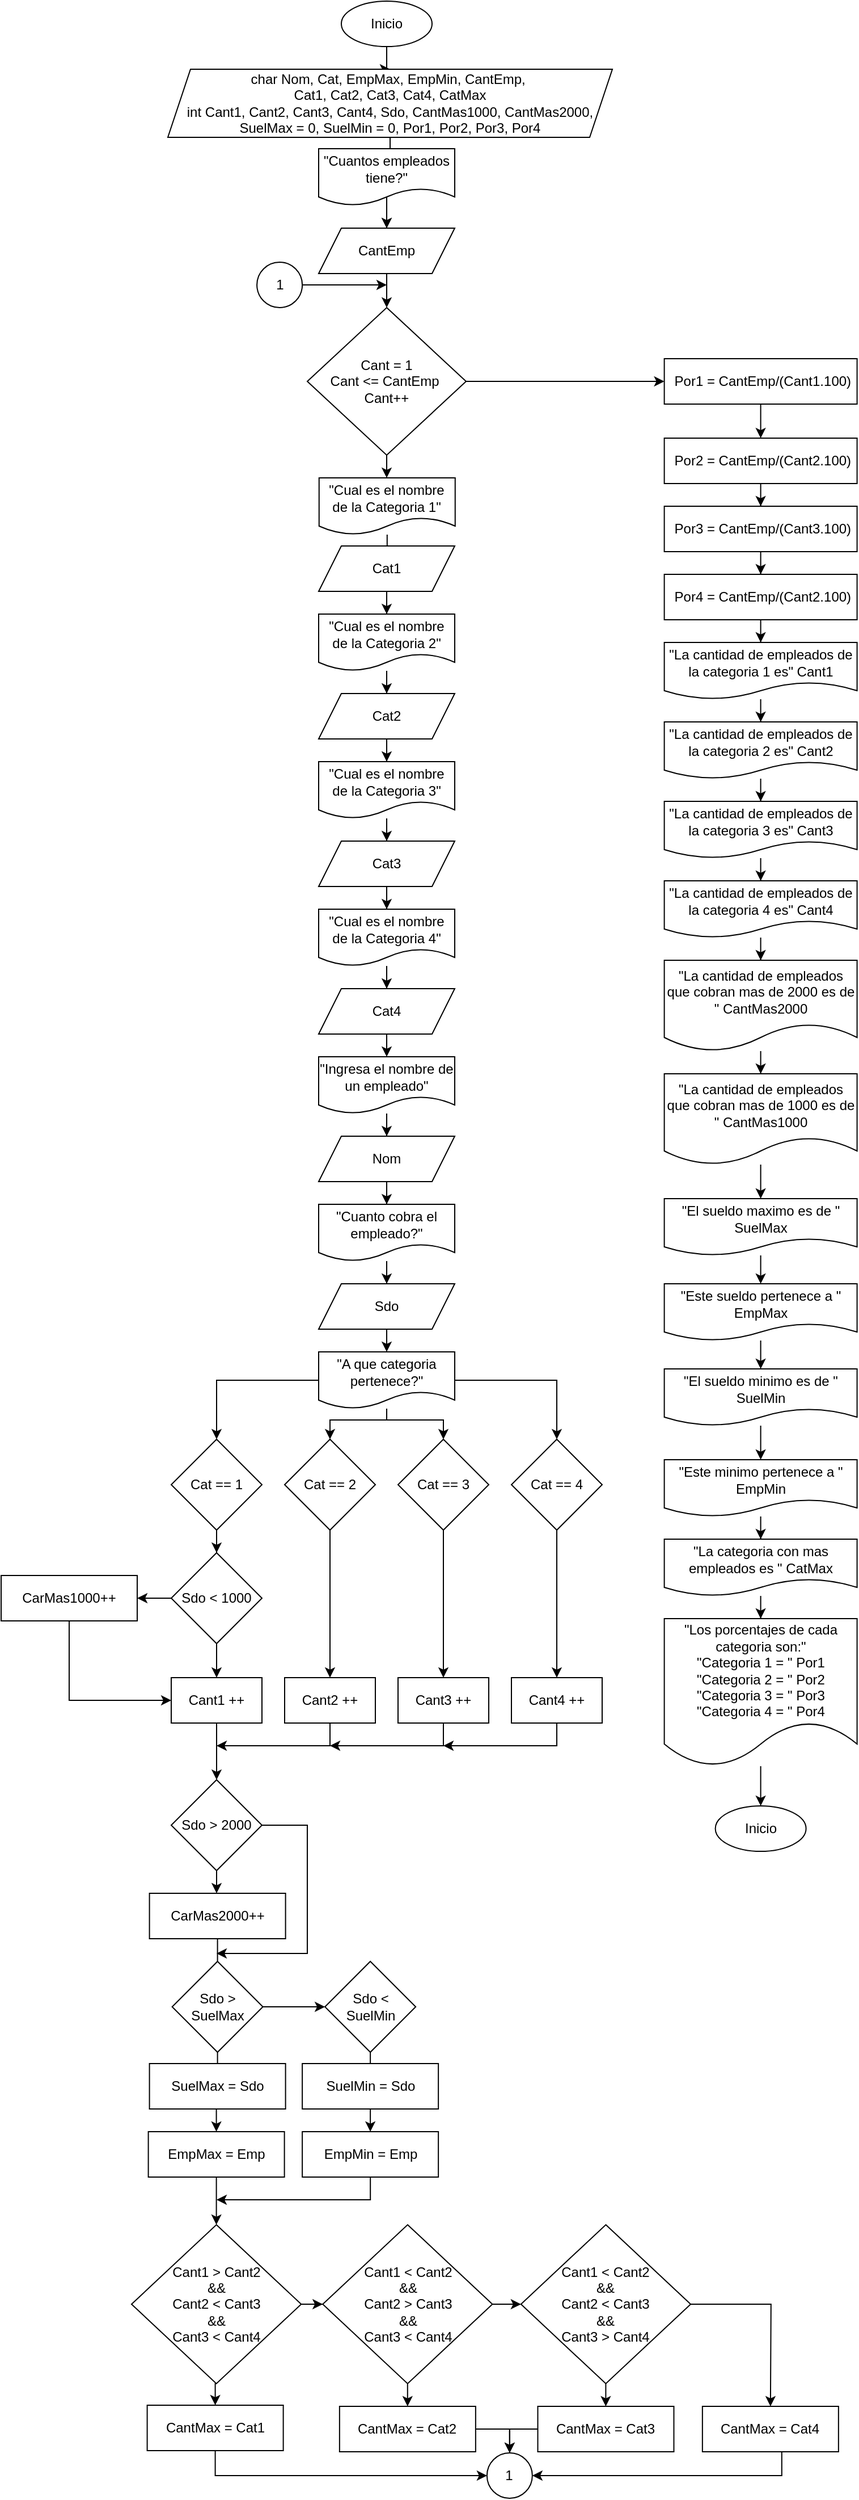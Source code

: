 <mxfile version="21.2.8" type="device">
  <diagram name="Page-1" id="aoVCBeHjAwDA9ONBkJ4o">
    <mxGraphModel dx="1555" dy="399" grid="1" gridSize="10" guides="1" tooltips="1" connect="1" arrows="1" fold="1" page="1" pageScale="1" pageWidth="850" pageHeight="1100" math="0" shadow="0">
      <root>
        <mxCell id="0" />
        <mxCell id="1" parent="0" />
        <mxCell id="MmN_OchnCAdmlSDN5dMQ-3" value="" style="edgeStyle=orthogonalEdgeStyle;rounded=0;orthogonalLoop=1;jettySize=auto;html=1;" parent="1" source="MmN_OchnCAdmlSDN5dMQ-1" target="MmN_OchnCAdmlSDN5dMQ-2" edge="1">
          <mxGeometry relative="1" as="geometry" />
        </mxCell>
        <mxCell id="MmN_OchnCAdmlSDN5dMQ-1" value="Inicio" style="ellipse;whiteSpace=wrap;html=1;" parent="1" vertex="1">
          <mxGeometry x="-540" width="80" height="40" as="geometry" />
        </mxCell>
        <mxCell id="MQs7vSqgr3YA6X8p40nq-104" value="" style="edgeStyle=orthogonalEdgeStyle;rounded=0;orthogonalLoop=1;jettySize=auto;html=1;" parent="1" source="MmN_OchnCAdmlSDN5dMQ-2" target="MQs7vSqgr3YA6X8p40nq-103" edge="1">
          <mxGeometry relative="1" as="geometry" />
        </mxCell>
        <mxCell id="MmN_OchnCAdmlSDN5dMQ-2" value="char Nom, Cat, EmpMax, EmpMin, CantEmp,&amp;nbsp;&lt;br&gt;Cat1, Cat2, Cat3, Cat4, CatMax&lt;br&gt;int Cant1, Cant2, Cant3, Cant4,&amp;nbsp;Sdo, CantMas1000, CantMas2000, &lt;br&gt;SuelMax = 0, SuelMin = 0, Por1, Por2, Por3, Por4" style="shape=parallelogram;perimeter=parallelogramPerimeter;whiteSpace=wrap;html=1;fixedSize=1;" parent="1" vertex="1">
          <mxGeometry x="-693" y="60" width="392" height="60" as="geometry" />
        </mxCell>
        <mxCell id="MQs7vSqgr3YA6X8p40nq-108" value="" style="edgeStyle=orthogonalEdgeStyle;rounded=0;orthogonalLoop=1;jettySize=auto;html=1;entryX=0.5;entryY=0;entryDx=0;entryDy=0;" parent="1" source="MmN_OchnCAdmlSDN5dMQ-5" target="MmN_OchnCAdmlSDN5dMQ-8" edge="1">
          <mxGeometry relative="1" as="geometry" />
        </mxCell>
        <mxCell id="MmN_OchnCAdmlSDN5dMQ-5" value="&quot;Cual es el nombre de la Categoria 1&quot;" style="shape=document;whiteSpace=wrap;html=1;boundedLbl=1;" parent="1" vertex="1">
          <mxGeometry x="-559.62" y="420" width="120" height="50" as="geometry" />
        </mxCell>
        <mxCell id="MQs7vSqgr3YA6X8p40nq-4" value="" style="edgeStyle=orthogonalEdgeStyle;rounded=0;orthogonalLoop=1;jettySize=auto;html=1;entryX=0.5;entryY=0;entryDx=0;entryDy=0;" parent="1" source="MmN_OchnCAdmlSDN5dMQ-8" target="MQs7vSqgr3YA6X8p40nq-2" edge="1">
          <mxGeometry relative="1" as="geometry" />
        </mxCell>
        <mxCell id="MmN_OchnCAdmlSDN5dMQ-8" value="Cat1" style="shape=parallelogram;perimeter=parallelogramPerimeter;whiteSpace=wrap;html=1;fixedSize=1;" parent="1" vertex="1">
          <mxGeometry x="-560" y="480" width="120" height="40" as="geometry" />
        </mxCell>
        <mxCell id="MQs7vSqgr3YA6X8p40nq-1" value="" style="edgeStyle=orthogonalEdgeStyle;rounded=0;orthogonalLoop=1;jettySize=auto;html=1;" parent="1" source="MQs7vSqgr3YA6X8p40nq-2" target="MQs7vSqgr3YA6X8p40nq-3" edge="1">
          <mxGeometry relative="1" as="geometry" />
        </mxCell>
        <mxCell id="MQs7vSqgr3YA6X8p40nq-2" value="&quot;Cual es el nombre de la Categoria 2&quot;" style="shape=document;whiteSpace=wrap;html=1;boundedLbl=1;" parent="1" vertex="1">
          <mxGeometry x="-560" y="540" width="120" height="50" as="geometry" />
        </mxCell>
        <mxCell id="MQs7vSqgr3YA6X8p40nq-12" value="" style="edgeStyle=orthogonalEdgeStyle;rounded=0;orthogonalLoop=1;jettySize=auto;html=1;entryX=0.5;entryY=0;entryDx=0;entryDy=0;" parent="1" source="MQs7vSqgr3YA6X8p40nq-3" target="MQs7vSqgr3YA6X8p40nq-6" edge="1">
          <mxGeometry relative="1" as="geometry" />
        </mxCell>
        <mxCell id="MQs7vSqgr3YA6X8p40nq-3" value="Cat2" style="shape=parallelogram;perimeter=parallelogramPerimeter;whiteSpace=wrap;html=1;fixedSize=1;" parent="1" vertex="1">
          <mxGeometry x="-560" y="610" width="120" height="40" as="geometry" />
        </mxCell>
        <mxCell id="MQs7vSqgr3YA6X8p40nq-5" value="" style="edgeStyle=orthogonalEdgeStyle;rounded=0;orthogonalLoop=1;jettySize=auto;html=1;" parent="1" source="MQs7vSqgr3YA6X8p40nq-6" target="MQs7vSqgr3YA6X8p40nq-8" edge="1">
          <mxGeometry relative="1" as="geometry" />
        </mxCell>
        <mxCell id="MQs7vSqgr3YA6X8p40nq-6" value="&quot;Cual es el nombre de la Categoria 3&quot;" style="shape=document;whiteSpace=wrap;html=1;boundedLbl=1;" parent="1" vertex="1">
          <mxGeometry x="-560" y="670" width="120" height="50" as="geometry" />
        </mxCell>
        <mxCell id="MQs7vSqgr3YA6X8p40nq-7" value="" style="edgeStyle=orthogonalEdgeStyle;rounded=0;orthogonalLoop=1;jettySize=auto;html=1;entryX=0.5;entryY=0;entryDx=0;entryDy=0;" parent="1" source="MQs7vSqgr3YA6X8p40nq-8" target="MQs7vSqgr3YA6X8p40nq-10" edge="1">
          <mxGeometry relative="1" as="geometry" />
        </mxCell>
        <mxCell id="MQs7vSqgr3YA6X8p40nq-8" value="Cat3" style="shape=parallelogram;perimeter=parallelogramPerimeter;whiteSpace=wrap;html=1;fixedSize=1;" parent="1" vertex="1">
          <mxGeometry x="-560" y="740" width="120" height="40" as="geometry" />
        </mxCell>
        <mxCell id="MQs7vSqgr3YA6X8p40nq-9" value="" style="edgeStyle=orthogonalEdgeStyle;rounded=0;orthogonalLoop=1;jettySize=auto;html=1;" parent="1" source="MQs7vSqgr3YA6X8p40nq-10" target="MQs7vSqgr3YA6X8p40nq-11" edge="1">
          <mxGeometry relative="1" as="geometry" />
        </mxCell>
        <mxCell id="MQs7vSqgr3YA6X8p40nq-10" value="&quot;Cual es el nombre de la Categoria 4&quot;" style="shape=document;whiteSpace=wrap;html=1;boundedLbl=1;" parent="1" vertex="1">
          <mxGeometry x="-560" y="800" width="120" height="50" as="geometry" />
        </mxCell>
        <mxCell id="MQs7vSqgr3YA6X8p40nq-16" value="" style="edgeStyle=orthogonalEdgeStyle;rounded=0;orthogonalLoop=1;jettySize=auto;html=1;" parent="1" source="MQs7vSqgr3YA6X8p40nq-11" edge="1">
          <mxGeometry relative="1" as="geometry">
            <mxPoint x="-500" y="930" as="targetPoint" />
          </mxGeometry>
        </mxCell>
        <mxCell id="MQs7vSqgr3YA6X8p40nq-11" value="Cat4" style="shape=parallelogram;perimeter=parallelogramPerimeter;whiteSpace=wrap;html=1;fixedSize=1;" parent="1" vertex="1">
          <mxGeometry x="-560" y="870" width="120" height="40" as="geometry" />
        </mxCell>
        <mxCell id="MQs7vSqgr3YA6X8p40nq-13" value="" style="edgeStyle=orthogonalEdgeStyle;rounded=0;orthogonalLoop=1;jettySize=auto;html=1;" parent="1" source="MQs7vSqgr3YA6X8p40nq-14" target="MQs7vSqgr3YA6X8p40nq-15" edge="1">
          <mxGeometry relative="1" as="geometry" />
        </mxCell>
        <mxCell id="MQs7vSqgr3YA6X8p40nq-14" value="&quot;Ingresa el nombre de un empleado&quot;" style="shape=document;whiteSpace=wrap;html=1;boundedLbl=1;" parent="1" vertex="1">
          <mxGeometry x="-560" y="930" width="120" height="50" as="geometry" />
        </mxCell>
        <mxCell id="MQs7vSqgr3YA6X8p40nq-35" value="" style="edgeStyle=orthogonalEdgeStyle;rounded=0;orthogonalLoop=1;jettySize=auto;html=1;" parent="1" source="MQs7vSqgr3YA6X8p40nq-15" target="MQs7vSqgr3YA6X8p40nq-33" edge="1">
          <mxGeometry relative="1" as="geometry" />
        </mxCell>
        <mxCell id="MQs7vSqgr3YA6X8p40nq-15" value="Nom" style="shape=parallelogram;perimeter=parallelogramPerimeter;whiteSpace=wrap;html=1;fixedSize=1;" parent="1" vertex="1">
          <mxGeometry x="-560" y="1000" width="120" height="40" as="geometry" />
        </mxCell>
        <mxCell id="MQs7vSqgr3YA6X8p40nq-26" value="" style="edgeStyle=orthogonalEdgeStyle;rounded=0;orthogonalLoop=1;jettySize=auto;html=1;entryX=0.5;entryY=0;entryDx=0;entryDy=0;" parent="1" source="MQs7vSqgr3YA6X8p40nq-18" target="MQs7vSqgr3YA6X8p40nq-23" edge="1">
          <mxGeometry relative="1" as="geometry" />
        </mxCell>
        <mxCell id="MQs7vSqgr3YA6X8p40nq-28" value="" style="edgeStyle=orthogonalEdgeStyle;rounded=0;orthogonalLoop=1;jettySize=auto;html=1;entryX=0.5;entryY=0;entryDx=0;entryDy=0;" parent="1" source="MQs7vSqgr3YA6X8p40nq-18" target="MQs7vSqgr3YA6X8p40nq-20" edge="1">
          <mxGeometry relative="1" as="geometry" />
        </mxCell>
        <mxCell id="MQs7vSqgr3YA6X8p40nq-29" value="" style="edgeStyle=orthogonalEdgeStyle;rounded=0;orthogonalLoop=1;jettySize=auto;html=1;" parent="1" source="MQs7vSqgr3YA6X8p40nq-18" target="MQs7vSqgr3YA6X8p40nq-22" edge="1">
          <mxGeometry relative="1" as="geometry">
            <Array as="points">
              <mxPoint x="-500" y="1250" />
              <mxPoint x="-450" y="1250" />
            </Array>
          </mxGeometry>
        </mxCell>
        <mxCell id="MQs7vSqgr3YA6X8p40nq-30" value="" style="edgeStyle=orthogonalEdgeStyle;rounded=0;orthogonalLoop=1;jettySize=auto;html=1;" parent="1" source="MQs7vSqgr3YA6X8p40nq-18" target="MQs7vSqgr3YA6X8p40nq-21" edge="1">
          <mxGeometry relative="1" as="geometry">
            <Array as="points">
              <mxPoint x="-500" y="1250" />
              <mxPoint x="-550" y="1250" />
            </Array>
          </mxGeometry>
        </mxCell>
        <mxCell id="MQs7vSqgr3YA6X8p40nq-18" value="&quot;A que categoria pertenece?&quot;" style="shape=document;whiteSpace=wrap;html=1;boundedLbl=1;" parent="1" vertex="1">
          <mxGeometry x="-560" y="1190" width="120" height="50" as="geometry" />
        </mxCell>
        <mxCell id="MQs7vSqgr3YA6X8p40nq-41" value="" style="edgeStyle=orthogonalEdgeStyle;rounded=0;orthogonalLoop=1;jettySize=auto;html=1;" parent="1" source="MQs7vSqgr3YA6X8p40nq-20" target="MQs7vSqgr3YA6X8p40nq-37" edge="1">
          <mxGeometry relative="1" as="geometry" />
        </mxCell>
        <mxCell id="MQs7vSqgr3YA6X8p40nq-20" value="Cat == 1" style="rhombus;whiteSpace=wrap;html=1;" parent="1" vertex="1">
          <mxGeometry x="-690" y="1267" width="80" height="80" as="geometry" />
        </mxCell>
        <mxCell id="MQs7vSqgr3YA6X8p40nq-50" value="" style="edgeStyle=orthogonalEdgeStyle;rounded=0;orthogonalLoop=1;jettySize=auto;html=1;entryX=0.5;entryY=0;entryDx=0;entryDy=0;" parent="1" source="MQs7vSqgr3YA6X8p40nq-21" target="MQs7vSqgr3YA6X8p40nq-43" edge="1">
          <mxGeometry relative="1" as="geometry">
            <mxPoint x="-550" y="1437" as="targetPoint" />
          </mxGeometry>
        </mxCell>
        <mxCell id="MQs7vSqgr3YA6X8p40nq-21" value="Cat == 2" style="rhombus;whiteSpace=wrap;html=1;" parent="1" vertex="1">
          <mxGeometry x="-590" y="1267" width="80" height="80" as="geometry" />
        </mxCell>
        <mxCell id="MQs7vSqgr3YA6X8p40nq-52" value="" style="edgeStyle=orthogonalEdgeStyle;rounded=0;orthogonalLoop=1;jettySize=auto;html=1;entryX=0.5;entryY=0;entryDx=0;entryDy=0;" parent="1" source="MQs7vSqgr3YA6X8p40nq-22" target="MQs7vSqgr3YA6X8p40nq-44" edge="1">
          <mxGeometry relative="1" as="geometry">
            <mxPoint x="-450" y="1437" as="targetPoint" />
          </mxGeometry>
        </mxCell>
        <mxCell id="MQs7vSqgr3YA6X8p40nq-22" value="Cat == 3" style="rhombus;whiteSpace=wrap;html=1;" parent="1" vertex="1">
          <mxGeometry x="-490" y="1267" width="80" height="80" as="geometry" />
        </mxCell>
        <mxCell id="MQs7vSqgr3YA6X8p40nq-54" value="" style="edgeStyle=orthogonalEdgeStyle;rounded=0;orthogonalLoop=1;jettySize=auto;html=1;entryX=0.5;entryY=0;entryDx=0;entryDy=0;" parent="1" source="MQs7vSqgr3YA6X8p40nq-23" target="MQs7vSqgr3YA6X8p40nq-45" edge="1">
          <mxGeometry relative="1" as="geometry">
            <mxPoint x="-350" y="1427" as="targetPoint" />
          </mxGeometry>
        </mxCell>
        <mxCell id="MQs7vSqgr3YA6X8p40nq-23" value="Cat == 4" style="rhombus;whiteSpace=wrap;html=1;" parent="1" vertex="1">
          <mxGeometry x="-390" y="1267" width="80" height="80" as="geometry" />
        </mxCell>
        <mxCell id="MQs7vSqgr3YA6X8p40nq-32" value="" style="edgeStyle=orthogonalEdgeStyle;rounded=0;orthogonalLoop=1;jettySize=auto;html=1;" parent="1" source="MQs7vSqgr3YA6X8p40nq-33" target="MQs7vSqgr3YA6X8p40nq-34" edge="1">
          <mxGeometry relative="1" as="geometry" />
        </mxCell>
        <mxCell id="MQs7vSqgr3YA6X8p40nq-33" value="&quot;Cuanto cobra el empleado?&quot;" style="shape=document;whiteSpace=wrap;html=1;boundedLbl=1;" parent="1" vertex="1">
          <mxGeometry x="-560" y="1060" width="120" height="50" as="geometry" />
        </mxCell>
        <mxCell id="MQs7vSqgr3YA6X8p40nq-36" value="" style="edgeStyle=orthogonalEdgeStyle;rounded=0;orthogonalLoop=1;jettySize=auto;html=1;" parent="1" source="MQs7vSqgr3YA6X8p40nq-34" edge="1">
          <mxGeometry relative="1" as="geometry">
            <mxPoint x="-500" y="1190" as="targetPoint" />
          </mxGeometry>
        </mxCell>
        <mxCell id="MQs7vSqgr3YA6X8p40nq-34" value="Sdo" style="shape=parallelogram;perimeter=parallelogramPerimeter;whiteSpace=wrap;html=1;fixedSize=1;" parent="1" vertex="1">
          <mxGeometry x="-560" y="1130" width="120" height="40" as="geometry" />
        </mxCell>
        <mxCell id="MQs7vSqgr3YA6X8p40nq-40" value="" style="edgeStyle=orthogonalEdgeStyle;rounded=0;orthogonalLoop=1;jettySize=auto;html=1;" parent="1" source="MQs7vSqgr3YA6X8p40nq-37" target="MQs7vSqgr3YA6X8p40nq-39" edge="1">
          <mxGeometry relative="1" as="geometry" />
        </mxCell>
        <mxCell id="MQs7vSqgr3YA6X8p40nq-48" value="" style="edgeStyle=orthogonalEdgeStyle;rounded=0;orthogonalLoop=1;jettySize=auto;html=1;" parent="1" source="MQs7vSqgr3YA6X8p40nq-37" target="MQs7vSqgr3YA6X8p40nq-42" edge="1">
          <mxGeometry relative="1" as="geometry" />
        </mxCell>
        <mxCell id="MQs7vSqgr3YA6X8p40nq-37" value="Sdo &amp;lt; 1000" style="rhombus;whiteSpace=wrap;html=1;" parent="1" vertex="1">
          <mxGeometry x="-690" y="1367" width="80" height="80" as="geometry" />
        </mxCell>
        <mxCell id="MQs7vSqgr3YA6X8p40nq-47" value="" style="edgeStyle=orthogonalEdgeStyle;rounded=0;orthogonalLoop=1;jettySize=auto;html=1;entryX=0;entryY=0.5;entryDx=0;entryDy=0;" parent="1" source="MQs7vSqgr3YA6X8p40nq-39" target="MQs7vSqgr3YA6X8p40nq-42" edge="1">
          <mxGeometry relative="1" as="geometry">
            <mxPoint x="-780" y="1507" as="targetPoint" />
            <Array as="points">
              <mxPoint x="-780" y="1497" />
            </Array>
          </mxGeometry>
        </mxCell>
        <mxCell id="MQs7vSqgr3YA6X8p40nq-39" value="CarMas1000++" style="rounded=0;whiteSpace=wrap;html=1;" parent="1" vertex="1">
          <mxGeometry x="-840" y="1387" width="120" height="40" as="geometry" />
        </mxCell>
        <mxCell id="OpPr-0mGblYPBCnxGGpf-1" value="" style="edgeStyle=orthogonalEdgeStyle;rounded=0;orthogonalLoop=1;jettySize=auto;html=1;" edge="1" parent="1" source="MQs7vSqgr3YA6X8p40nq-42" target="MQs7vSqgr3YA6X8p40nq-55">
          <mxGeometry relative="1" as="geometry" />
        </mxCell>
        <mxCell id="MQs7vSqgr3YA6X8p40nq-42" value="Cant1 ++" style="rounded=0;whiteSpace=wrap;html=1;" parent="1" vertex="1">
          <mxGeometry x="-690" y="1477" width="80" height="40" as="geometry" />
        </mxCell>
        <mxCell id="OpPr-0mGblYPBCnxGGpf-5" value="" style="edgeStyle=orthogonalEdgeStyle;rounded=0;orthogonalLoop=1;jettySize=auto;html=1;" edge="1" parent="1" source="MQs7vSqgr3YA6X8p40nq-43">
          <mxGeometry relative="1" as="geometry">
            <mxPoint x="-650" y="1537" as="targetPoint" />
            <Array as="points">
              <mxPoint x="-550" y="1537" />
            </Array>
          </mxGeometry>
        </mxCell>
        <mxCell id="MQs7vSqgr3YA6X8p40nq-43" value="Cant2 ++" style="rounded=0;whiteSpace=wrap;html=1;" parent="1" vertex="1">
          <mxGeometry x="-590" y="1477" width="80" height="40" as="geometry" />
        </mxCell>
        <mxCell id="OpPr-0mGblYPBCnxGGpf-6" style="edgeStyle=orthogonalEdgeStyle;rounded=0;orthogonalLoop=1;jettySize=auto;html=1;" edge="1" parent="1" source="MQs7vSqgr3YA6X8p40nq-44">
          <mxGeometry relative="1" as="geometry">
            <mxPoint x="-550" y="1537" as="targetPoint" />
            <Array as="points">
              <mxPoint x="-450" y="1537" />
            </Array>
          </mxGeometry>
        </mxCell>
        <mxCell id="MQs7vSqgr3YA6X8p40nq-44" value="Cant3 ++" style="rounded=0;whiteSpace=wrap;html=1;" parent="1" vertex="1">
          <mxGeometry x="-490" y="1477" width="80" height="40" as="geometry" />
        </mxCell>
        <mxCell id="OpPr-0mGblYPBCnxGGpf-7" style="edgeStyle=orthogonalEdgeStyle;rounded=0;orthogonalLoop=1;jettySize=auto;html=1;" edge="1" parent="1" source="MQs7vSqgr3YA6X8p40nq-45">
          <mxGeometry relative="1" as="geometry">
            <mxPoint x="-450" y="1537" as="targetPoint" />
            <Array as="points">
              <mxPoint x="-350" y="1537" />
            </Array>
          </mxGeometry>
        </mxCell>
        <mxCell id="MQs7vSqgr3YA6X8p40nq-45" value="Cant4 ++" style="rounded=0;whiteSpace=wrap;html=1;" parent="1" vertex="1">
          <mxGeometry x="-390" y="1477" width="80" height="40" as="geometry" />
        </mxCell>
        <mxCell id="MQs7vSqgr3YA6X8p40nq-63" value="" style="edgeStyle=orthogonalEdgeStyle;rounded=0;orthogonalLoop=1;jettySize=auto;html=1;" parent="1" source="MQs7vSqgr3YA6X8p40nq-55" target="MQs7vSqgr3YA6X8p40nq-62" edge="1">
          <mxGeometry relative="1" as="geometry" />
        </mxCell>
        <mxCell id="OpPr-0mGblYPBCnxGGpf-20" value="" style="edgeStyle=orthogonalEdgeStyle;rounded=0;orthogonalLoop=1;jettySize=auto;html=1;" edge="1" parent="1" source="MQs7vSqgr3YA6X8p40nq-55">
          <mxGeometry relative="1" as="geometry">
            <mxPoint x="-650" y="1720" as="targetPoint" />
            <Array as="points">
              <mxPoint x="-570" y="1607" />
              <mxPoint x="-570" y="1720" />
            </Array>
          </mxGeometry>
        </mxCell>
        <mxCell id="MQs7vSqgr3YA6X8p40nq-55" value="Sdo &amp;gt; 2000" style="rhombus;whiteSpace=wrap;html=1;" parent="1" vertex="1">
          <mxGeometry x="-690.0" y="1567" width="80" height="80" as="geometry" />
        </mxCell>
        <mxCell id="MQs7vSqgr3YA6X8p40nq-73" value="" style="edgeStyle=orthogonalEdgeStyle;rounded=0;orthogonalLoop=1;jettySize=auto;html=1;entryX=0.5;entryY=0.002;entryDx=0;entryDy=0;entryPerimeter=0;" parent="1" source="MQs7vSqgr3YA6X8p40nq-62" target="MQs7vSqgr3YA6X8p40nq-64" edge="1">
          <mxGeometry relative="1" as="geometry">
            <Array as="points">
              <mxPoint x="-649" y="1730" />
              <mxPoint x="-650" y="1730" />
            </Array>
          </mxGeometry>
        </mxCell>
        <mxCell id="MQs7vSqgr3YA6X8p40nq-62" value="CarMas2000++" style="rounded=0;whiteSpace=wrap;html=1;" parent="1" vertex="1">
          <mxGeometry x="-709.2" y="1667" width="120" height="40" as="geometry" />
        </mxCell>
        <mxCell id="OpPr-0mGblYPBCnxGGpf-9" value="" style="edgeStyle=orthogonalEdgeStyle;rounded=0;orthogonalLoop=1;jettySize=auto;html=1;" edge="1" parent="1" source="MQs7vSqgr3YA6X8p40nq-64" target="MQs7vSqgr3YA6X8p40nq-75">
          <mxGeometry relative="1" as="geometry" />
        </mxCell>
        <mxCell id="OpPr-0mGblYPBCnxGGpf-10" value="" style="edgeStyle=orthogonalEdgeStyle;rounded=0;orthogonalLoop=1;jettySize=auto;html=1;" edge="1" parent="1" source="MQs7vSqgr3YA6X8p40nq-64" target="MQs7vSqgr3YA6X8p40nq-69">
          <mxGeometry relative="1" as="geometry" />
        </mxCell>
        <mxCell id="MQs7vSqgr3YA6X8p40nq-64" value="Sdo &amp;gt; SuelMax" style="rhombus;whiteSpace=wrap;html=1;" parent="1" vertex="1">
          <mxGeometry x="-689.19" y="1727" width="80" height="80" as="geometry" />
        </mxCell>
        <mxCell id="MQs7vSqgr3YA6X8p40nq-68" value="SuelMax = Sdo" style="rounded=0;whiteSpace=wrap;html=1;" parent="1" vertex="1">
          <mxGeometry x="-709.2" y="1817" width="120" height="40" as="geometry" />
        </mxCell>
        <mxCell id="OpPr-0mGblYPBCnxGGpf-11" value="" style="edgeStyle=orthogonalEdgeStyle;rounded=0;orthogonalLoop=1;jettySize=auto;html=1;" edge="1" parent="1" source="MQs7vSqgr3YA6X8p40nq-69" target="MQs7vSqgr3YA6X8p40nq-77">
          <mxGeometry relative="1" as="geometry" />
        </mxCell>
        <mxCell id="MQs7vSqgr3YA6X8p40nq-69" value="Sdo &amp;lt; SuelMin" style="rhombus;whiteSpace=wrap;html=1;" parent="1" vertex="1">
          <mxGeometry x="-554.43" y="1727" width="80" height="80" as="geometry" />
        </mxCell>
        <mxCell id="MQs7vSqgr3YA6X8p40nq-71" value="SuelMin = Sdo" style="rounded=0;whiteSpace=wrap;html=1;" parent="1" vertex="1">
          <mxGeometry x="-574.43" y="1817" width="120" height="40" as="geometry" />
        </mxCell>
        <mxCell id="OpPr-0mGblYPBCnxGGpf-13" style="edgeStyle=orthogonalEdgeStyle;rounded=0;orthogonalLoop=1;jettySize=auto;html=1;entryX=0.5;entryY=0;entryDx=0;entryDy=0;" edge="1" parent="1" source="MQs7vSqgr3YA6X8p40nq-75" target="MQs7vSqgr3YA6X8p40nq-79">
          <mxGeometry relative="1" as="geometry" />
        </mxCell>
        <mxCell id="MQs7vSqgr3YA6X8p40nq-75" value="EmpMax = Emp" style="rounded=0;whiteSpace=wrap;html=1;" parent="1" vertex="1">
          <mxGeometry x="-710.19" y="1877" width="120" height="40" as="geometry" />
        </mxCell>
        <mxCell id="OpPr-0mGblYPBCnxGGpf-14" style="edgeStyle=orthogonalEdgeStyle;rounded=0;orthogonalLoop=1;jettySize=auto;html=1;" edge="1" parent="1" source="MQs7vSqgr3YA6X8p40nq-77">
          <mxGeometry relative="1" as="geometry">
            <mxPoint x="-650" y="1937" as="targetPoint" />
            <Array as="points">
              <mxPoint x="-514" y="1937" />
              <mxPoint x="-650" y="1937" />
            </Array>
          </mxGeometry>
        </mxCell>
        <mxCell id="MQs7vSqgr3YA6X8p40nq-77" value="EmpMin = Emp" style="rounded=0;whiteSpace=wrap;html=1;" parent="1" vertex="1">
          <mxGeometry x="-574.43" y="1877" width="120" height="40" as="geometry" />
        </mxCell>
        <mxCell id="MQs7vSqgr3YA6X8p40nq-82" value="" style="edgeStyle=orthogonalEdgeStyle;rounded=0;orthogonalLoop=1;jettySize=auto;html=1;" parent="1" source="MQs7vSqgr3YA6X8p40nq-79" target="MQs7vSqgr3YA6X8p40nq-80" edge="1">
          <mxGeometry relative="1" as="geometry" />
        </mxCell>
        <mxCell id="MQs7vSqgr3YA6X8p40nq-99" style="edgeStyle=orthogonalEdgeStyle;rounded=0;orthogonalLoop=1;jettySize=auto;html=1;exitX=0.5;exitY=1;exitDx=0;exitDy=0;entryX=0.5;entryY=0;entryDx=0;entryDy=0;" parent="1" source="MQs7vSqgr3YA6X8p40nq-79" target="MQs7vSqgr3YA6X8p40nq-89" edge="1">
          <mxGeometry relative="1" as="geometry" />
        </mxCell>
        <mxCell id="MQs7vSqgr3YA6X8p40nq-79" value="Cant1 &amp;gt; Cant2&lt;br&gt;&amp;amp;&amp;amp;&lt;br&gt;Cant2 &amp;lt; Cant3&lt;br&gt;&amp;amp;&amp;amp;&lt;br&gt;Cant3 &amp;lt; Cant4" style="rhombus;whiteSpace=wrap;html=1;" parent="1" vertex="1">
          <mxGeometry x="-725" y="1959" width="149.62" height="140" as="geometry" />
        </mxCell>
        <mxCell id="MQs7vSqgr3YA6X8p40nq-84" value="" style="edgeStyle=orthogonalEdgeStyle;rounded=0;orthogonalLoop=1;jettySize=auto;html=1;" parent="1" source="MQs7vSqgr3YA6X8p40nq-80" target="MQs7vSqgr3YA6X8p40nq-81" edge="1">
          <mxGeometry relative="1" as="geometry" />
        </mxCell>
        <mxCell id="MQs7vSqgr3YA6X8p40nq-97" value="" style="edgeStyle=orthogonalEdgeStyle;rounded=0;orthogonalLoop=1;jettySize=auto;html=1;" parent="1" source="MQs7vSqgr3YA6X8p40nq-80" target="MQs7vSqgr3YA6X8p40nq-91" edge="1">
          <mxGeometry relative="1" as="geometry" />
        </mxCell>
        <mxCell id="MQs7vSqgr3YA6X8p40nq-80" value="Cant1 &amp;lt; Cant2&lt;br&gt;&amp;amp;&amp;amp;&lt;br&gt;Cant2 &amp;gt; Cant3&lt;br&gt;&amp;amp;&amp;amp;&lt;br&gt;Cant3 &amp;lt; Cant4" style="rhombus;whiteSpace=wrap;html=1;" parent="1" vertex="1">
          <mxGeometry x="-556.38" y="1959" width="149.62" height="140" as="geometry" />
        </mxCell>
        <mxCell id="MQs7vSqgr3YA6X8p40nq-95" value="" style="edgeStyle=orthogonalEdgeStyle;rounded=0;orthogonalLoop=1;jettySize=auto;html=1;entryX=0.5;entryY=0;entryDx=0;entryDy=0;" parent="1" source="MQs7vSqgr3YA6X8p40nq-81" edge="1">
          <mxGeometry relative="1" as="geometry">
            <mxPoint x="-161.57" y="2119" as="targetPoint" />
          </mxGeometry>
        </mxCell>
        <mxCell id="MQs7vSqgr3YA6X8p40nq-96" value="" style="edgeStyle=orthogonalEdgeStyle;rounded=0;orthogonalLoop=1;jettySize=auto;html=1;" parent="1" source="MQs7vSqgr3YA6X8p40nq-81" edge="1">
          <mxGeometry relative="1" as="geometry">
            <mxPoint x="-306.8" y="2119" as="targetPoint" />
          </mxGeometry>
        </mxCell>
        <mxCell id="MQs7vSqgr3YA6X8p40nq-81" value="Cant1 &amp;lt; Cant2&lt;br&gt;&amp;amp;&amp;amp;&lt;br&gt;Cant2 &amp;lt; Cant3&lt;br&gt;&amp;amp;&amp;amp;&lt;br&gt;Cant3 &amp;gt; Cant4" style="rhombus;whiteSpace=wrap;html=1;" parent="1" vertex="1">
          <mxGeometry x="-381.57" y="1959" width="149.62" height="140" as="geometry" />
        </mxCell>
        <mxCell id="MQs7vSqgr3YA6X8p40nq-126" value="" style="edgeStyle=orthogonalEdgeStyle;rounded=0;orthogonalLoop=1;jettySize=auto;html=1;entryX=0;entryY=0.5;entryDx=0;entryDy=0;" parent="1" source="MQs7vSqgr3YA6X8p40nq-89" target="MQs7vSqgr3YA6X8p40nq-118" edge="1">
          <mxGeometry relative="1" as="geometry">
            <mxPoint x="-651.19" y="2229" as="targetPoint" />
            <Array as="points">
              <mxPoint x="-651" y="2180" />
            </Array>
          </mxGeometry>
        </mxCell>
        <mxCell id="MQs7vSqgr3YA6X8p40nq-89" value="CantMax = Cat1" style="rounded=0;whiteSpace=wrap;html=1;" parent="1" vertex="1">
          <mxGeometry x="-711.19" y="2118" width="120" height="40" as="geometry" />
        </mxCell>
        <mxCell id="MQs7vSqgr3YA6X8p40nq-124" value="" style="edgeStyle=orthogonalEdgeStyle;rounded=0;orthogonalLoop=1;jettySize=auto;html=1;" parent="1" source="MQs7vSqgr3YA6X8p40nq-91" target="MQs7vSqgr3YA6X8p40nq-118" edge="1">
          <mxGeometry relative="1" as="geometry">
            <mxPoint x="-481.57" y="2239" as="targetPoint" />
          </mxGeometry>
        </mxCell>
        <mxCell id="MQs7vSqgr3YA6X8p40nq-91" value="CantMax = Cat2" style="rounded=0;whiteSpace=wrap;html=1;" parent="1" vertex="1">
          <mxGeometry x="-541.57" y="2119" width="120" height="40" as="geometry" />
        </mxCell>
        <mxCell id="MQs7vSqgr3YA6X8p40nq-122" value="" style="edgeStyle=orthogonalEdgeStyle;rounded=0;orthogonalLoop=1;jettySize=auto;html=1;entryX=0.5;entryY=0;entryDx=0;entryDy=0;" parent="1" target="MQs7vSqgr3YA6X8p40nq-118" edge="1">
          <mxGeometry relative="1" as="geometry">
            <mxPoint x="-306.76" y="2239" as="targetPoint" />
            <mxPoint x="-366.76" y="2139" as="sourcePoint" />
            <Array as="points">
              <mxPoint x="-392" y="2139" />
            </Array>
          </mxGeometry>
        </mxCell>
        <mxCell id="MQs7vSqgr3YA6X8p40nq-92" value="CantMax = Cat3" style="rounded=0;whiteSpace=wrap;html=1;" parent="1" vertex="1">
          <mxGeometry x="-366.76" y="2119" width="120" height="40" as="geometry" />
        </mxCell>
        <mxCell id="MQs7vSqgr3YA6X8p40nq-120" value="" style="edgeStyle=orthogonalEdgeStyle;rounded=0;orthogonalLoop=1;jettySize=auto;html=1;entryX=1;entryY=0.5;entryDx=0;entryDy=0;" parent="1" target="MQs7vSqgr3YA6X8p40nq-118" edge="1">
          <mxGeometry relative="1" as="geometry">
            <mxPoint x="-151.57" y="2239" as="targetPoint" />
            <Array as="points">
              <mxPoint x="-152" y="2180" />
            </Array>
            <mxPoint x="-151.6" y="2159" as="sourcePoint" />
          </mxGeometry>
        </mxCell>
        <mxCell id="MQs7vSqgr3YA6X8p40nq-93" value="CantMax = Cat4" style="rounded=0;whiteSpace=wrap;html=1;" parent="1" vertex="1">
          <mxGeometry x="-221.57" y="2119" width="120" height="40" as="geometry" />
        </mxCell>
        <mxCell id="MQs7vSqgr3YA6X8p40nq-107" value="" style="edgeStyle=orthogonalEdgeStyle;rounded=0;orthogonalLoop=1;jettySize=auto;html=1;entryX=0.5;entryY=0;entryDx=0;entryDy=0;" parent="1" source="MQs7vSqgr3YA6X8p40nq-100" target="MmN_OchnCAdmlSDN5dMQ-5" edge="1">
          <mxGeometry relative="1" as="geometry" />
        </mxCell>
        <mxCell id="MQs7vSqgr3YA6X8p40nq-129" value="" style="edgeStyle=orthogonalEdgeStyle;rounded=0;orthogonalLoop=1;jettySize=auto;html=1;entryX=0;entryY=0.5;entryDx=0;entryDy=0;" parent="1" source="MQs7vSqgr3YA6X8p40nq-100" target="MQs7vSqgr3YA6X8p40nq-130" edge="1">
          <mxGeometry relative="1" as="geometry">
            <mxPoint x="-350" y="335.0" as="targetPoint" />
          </mxGeometry>
        </mxCell>
        <mxCell id="MQs7vSqgr3YA6X8p40nq-100" value="Cant = 1&lt;br&gt;Cant &amp;lt;= CantEmp&amp;nbsp;&lt;br&gt;Cant++" style="rhombus;whiteSpace=wrap;html=1;" parent="1" vertex="1">
          <mxGeometry x="-570" y="270" width="140" height="130" as="geometry" />
        </mxCell>
        <mxCell id="MQs7vSqgr3YA6X8p40nq-101" value="" style="edgeStyle=orthogonalEdgeStyle;rounded=0;orthogonalLoop=1;jettySize=auto;html=1;" parent="1" source="MQs7vSqgr3YA6X8p40nq-102" target="MQs7vSqgr3YA6X8p40nq-103" edge="1">
          <mxGeometry relative="1" as="geometry" />
        </mxCell>
        <mxCell id="MQs7vSqgr3YA6X8p40nq-102" value="&quot;Cuantos empleados tiene?&quot;" style="shape=document;whiteSpace=wrap;html=1;boundedLbl=1;" parent="1" vertex="1">
          <mxGeometry x="-560" y="130" width="120" height="50" as="geometry" />
        </mxCell>
        <mxCell id="MQs7vSqgr3YA6X8p40nq-105" value="" style="edgeStyle=orthogonalEdgeStyle;rounded=0;orthogonalLoop=1;jettySize=auto;html=1;" parent="1" source="MQs7vSqgr3YA6X8p40nq-103" target="MQs7vSqgr3YA6X8p40nq-100" edge="1">
          <mxGeometry relative="1" as="geometry" />
        </mxCell>
        <mxCell id="MQs7vSqgr3YA6X8p40nq-103" value="CantEmp" style="shape=parallelogram;perimeter=parallelogramPerimeter;whiteSpace=wrap;html=1;fixedSize=1;" parent="1" vertex="1">
          <mxGeometry x="-560" y="200" width="120" height="40" as="geometry" />
        </mxCell>
        <mxCell id="MQs7vSqgr3YA6X8p40nq-117" value="" style="edgeStyle=orthogonalEdgeStyle;rounded=0;orthogonalLoop=1;jettySize=auto;html=1;" parent="1" source="MQs7vSqgr3YA6X8p40nq-113" edge="1">
          <mxGeometry relative="1" as="geometry">
            <mxPoint x="-500" y="250" as="targetPoint" />
          </mxGeometry>
        </mxCell>
        <mxCell id="MQs7vSqgr3YA6X8p40nq-113" value="1" style="ellipse;whiteSpace=wrap;html=1;aspect=fixed;" parent="1" vertex="1">
          <mxGeometry x="-614.43" y="230" width="40" height="40" as="geometry" />
        </mxCell>
        <mxCell id="MQs7vSqgr3YA6X8p40nq-118" value="1" style="ellipse;whiteSpace=wrap;html=1;aspect=fixed;" parent="1" vertex="1">
          <mxGeometry x="-411.57" y="2160" width="40" height="40" as="geometry" />
        </mxCell>
        <mxCell id="MQs7vSqgr3YA6X8p40nq-144" value="" style="edgeStyle=orthogonalEdgeStyle;rounded=0;orthogonalLoop=1;jettySize=auto;html=1;" parent="1" source="MQs7vSqgr3YA6X8p40nq-130" target="MQs7vSqgr3YA6X8p40nq-143" edge="1">
          <mxGeometry relative="1" as="geometry" />
        </mxCell>
        <mxCell id="MQs7vSqgr3YA6X8p40nq-130" value="&amp;nbsp;Por1 = CantEmp/(Cant1.100)" style="rounded=0;whiteSpace=wrap;html=1;" parent="1" vertex="1">
          <mxGeometry x="-255.19" y="315" width="170" height="40" as="geometry" />
        </mxCell>
        <mxCell id="MQs7vSqgr3YA6X8p40nq-146" value="" style="edgeStyle=orthogonalEdgeStyle;rounded=0;orthogonalLoop=1;jettySize=auto;html=1;" parent="1" source="MQs7vSqgr3YA6X8p40nq-143" target="MQs7vSqgr3YA6X8p40nq-145" edge="1">
          <mxGeometry relative="1" as="geometry" />
        </mxCell>
        <mxCell id="MQs7vSqgr3YA6X8p40nq-143" value="&amp;nbsp;Por2 = CantEmp/(Cant2.100)" style="rounded=0;whiteSpace=wrap;html=1;" parent="1" vertex="1">
          <mxGeometry x="-255.19" y="385" width="170" height="40" as="geometry" />
        </mxCell>
        <mxCell id="MQs7vSqgr3YA6X8p40nq-148" value="" style="edgeStyle=orthogonalEdgeStyle;rounded=0;orthogonalLoop=1;jettySize=auto;html=1;" parent="1" source="MQs7vSqgr3YA6X8p40nq-145" target="MQs7vSqgr3YA6X8p40nq-147" edge="1">
          <mxGeometry relative="1" as="geometry" />
        </mxCell>
        <mxCell id="MQs7vSqgr3YA6X8p40nq-145" value="&amp;nbsp;Por3 = CantEmp/(Cant3.100)" style="rounded=0;whiteSpace=wrap;html=1;" parent="1" vertex="1">
          <mxGeometry x="-255.19" y="445" width="170" height="40" as="geometry" />
        </mxCell>
        <mxCell id="MQs7vSqgr3YA6X8p40nq-153" value="" style="edgeStyle=orthogonalEdgeStyle;rounded=0;orthogonalLoop=1;jettySize=auto;html=1;" parent="1" source="MQs7vSqgr3YA6X8p40nq-147" target="MQs7vSqgr3YA6X8p40nq-150" edge="1">
          <mxGeometry relative="1" as="geometry" />
        </mxCell>
        <mxCell id="MQs7vSqgr3YA6X8p40nq-147" value="&amp;nbsp;Por4 = CantEmp/(Cant2.100)" style="rounded=0;whiteSpace=wrap;html=1;" parent="1" vertex="1">
          <mxGeometry x="-255.19" y="505" width="170" height="40" as="geometry" />
        </mxCell>
        <mxCell id="MQs7vSqgr3YA6X8p40nq-154" value="" style="edgeStyle=orthogonalEdgeStyle;rounded=0;orthogonalLoop=1;jettySize=auto;html=1;" parent="1" source="MQs7vSqgr3YA6X8p40nq-150" target="MQs7vSqgr3YA6X8p40nq-152" edge="1">
          <mxGeometry relative="1" as="geometry" />
        </mxCell>
        <mxCell id="MQs7vSqgr3YA6X8p40nq-150" value="&quot;La cantidad de empleados de la categoria 1 es&quot; Cant1" style="shape=document;whiteSpace=wrap;html=1;boundedLbl=1;" parent="1" vertex="1">
          <mxGeometry x="-255.19" y="565" width="170" height="50" as="geometry" />
        </mxCell>
        <mxCell id="MQs7vSqgr3YA6X8p40nq-156" value="" style="edgeStyle=orthogonalEdgeStyle;rounded=0;orthogonalLoop=1;jettySize=auto;html=1;" parent="1" source="MQs7vSqgr3YA6X8p40nq-152" target="MQs7vSqgr3YA6X8p40nq-155" edge="1">
          <mxGeometry relative="1" as="geometry" />
        </mxCell>
        <mxCell id="MQs7vSqgr3YA6X8p40nq-152" value="&quot;La cantidad de empleados de la categoria 2 es&quot; Cant2" style="shape=document;whiteSpace=wrap;html=1;boundedLbl=1;" parent="1" vertex="1">
          <mxGeometry x="-255.19" y="635" width="170" height="50" as="geometry" />
        </mxCell>
        <mxCell id="MQs7vSqgr3YA6X8p40nq-158" value="" style="edgeStyle=orthogonalEdgeStyle;rounded=0;orthogonalLoop=1;jettySize=auto;html=1;" parent="1" source="MQs7vSqgr3YA6X8p40nq-155" target="MQs7vSqgr3YA6X8p40nq-157" edge="1">
          <mxGeometry relative="1" as="geometry" />
        </mxCell>
        <mxCell id="MQs7vSqgr3YA6X8p40nq-155" value="&quot;La cantidad de empleados de la categoria 3 es&quot; Cant3" style="shape=document;whiteSpace=wrap;html=1;boundedLbl=1;" parent="1" vertex="1">
          <mxGeometry x="-255.19" y="705" width="170" height="50" as="geometry" />
        </mxCell>
        <mxCell id="MQs7vSqgr3YA6X8p40nq-161" value="" style="edgeStyle=orthogonalEdgeStyle;rounded=0;orthogonalLoop=1;jettySize=auto;html=1;" parent="1" source="MQs7vSqgr3YA6X8p40nq-157" target="MQs7vSqgr3YA6X8p40nq-159" edge="1">
          <mxGeometry relative="1" as="geometry" />
        </mxCell>
        <mxCell id="MQs7vSqgr3YA6X8p40nq-157" value="&quot;La cantidad de empleados de la categoria 4 es&quot; Cant4" style="shape=document;whiteSpace=wrap;html=1;boundedLbl=1;" parent="1" vertex="1">
          <mxGeometry x="-255.19" y="775" width="170" height="50" as="geometry" />
        </mxCell>
        <mxCell id="MQs7vSqgr3YA6X8p40nq-162" value="" style="edgeStyle=orthogonalEdgeStyle;rounded=0;orthogonalLoop=1;jettySize=auto;html=1;" parent="1" source="MQs7vSqgr3YA6X8p40nq-159" target="MQs7vSqgr3YA6X8p40nq-160" edge="1">
          <mxGeometry relative="1" as="geometry" />
        </mxCell>
        <mxCell id="MQs7vSqgr3YA6X8p40nq-159" value="&quot;La cantidad de empleados que cobran mas de 2000 es de &quot; CantMas2000" style="shape=document;whiteSpace=wrap;html=1;boundedLbl=1;" parent="1" vertex="1">
          <mxGeometry x="-255.19" y="845" width="170" height="80" as="geometry" />
        </mxCell>
        <mxCell id="MQs7vSqgr3YA6X8p40nq-167" value="" style="edgeStyle=orthogonalEdgeStyle;rounded=0;orthogonalLoop=1;jettySize=auto;html=1;" parent="1" source="MQs7vSqgr3YA6X8p40nq-160" target="MQs7vSqgr3YA6X8p40nq-163" edge="1">
          <mxGeometry relative="1" as="geometry" />
        </mxCell>
        <mxCell id="MQs7vSqgr3YA6X8p40nq-160" value="&quot;La cantidad de empleados que cobran mas de 1000 es de &quot; CantMas1000" style="shape=document;whiteSpace=wrap;html=1;boundedLbl=1;" parent="1" vertex="1">
          <mxGeometry x="-255.19" y="945" width="170" height="80" as="geometry" />
        </mxCell>
        <mxCell id="MQs7vSqgr3YA6X8p40nq-168" value="" style="edgeStyle=orthogonalEdgeStyle;rounded=0;orthogonalLoop=1;jettySize=auto;html=1;" parent="1" source="MQs7vSqgr3YA6X8p40nq-163" target="MQs7vSqgr3YA6X8p40nq-166" edge="1">
          <mxGeometry relative="1" as="geometry" />
        </mxCell>
        <mxCell id="MQs7vSqgr3YA6X8p40nq-163" value="&quot;El sueldo maximo es de &quot; SuelMax" style="shape=document;whiteSpace=wrap;html=1;boundedLbl=1;" parent="1" vertex="1">
          <mxGeometry x="-255.19" y="1055" width="170" height="50" as="geometry" />
        </mxCell>
        <mxCell id="MQs7vSqgr3YA6X8p40nq-171" value="" style="edgeStyle=orthogonalEdgeStyle;rounded=0;orthogonalLoop=1;jettySize=auto;html=1;" parent="1" source="MQs7vSqgr3YA6X8p40nq-164" target="MQs7vSqgr3YA6X8p40nq-170" edge="1">
          <mxGeometry relative="1" as="geometry" />
        </mxCell>
        <mxCell id="MQs7vSqgr3YA6X8p40nq-164" value="&quot;El sueldo minimo es de &quot; SuelMin" style="shape=document;whiteSpace=wrap;html=1;boundedLbl=1;" parent="1" vertex="1">
          <mxGeometry x="-255.19" y="1205" width="170" height="50" as="geometry" />
        </mxCell>
        <mxCell id="MQs7vSqgr3YA6X8p40nq-169" value="" style="edgeStyle=orthogonalEdgeStyle;rounded=0;orthogonalLoop=1;jettySize=auto;html=1;" parent="1" source="MQs7vSqgr3YA6X8p40nq-166" target="MQs7vSqgr3YA6X8p40nq-164" edge="1">
          <mxGeometry relative="1" as="geometry" />
        </mxCell>
        <mxCell id="MQs7vSqgr3YA6X8p40nq-166" value="&quot;Este sueldo pertenece a &quot; EmpMax" style="shape=document;whiteSpace=wrap;html=1;boundedLbl=1;" parent="1" vertex="1">
          <mxGeometry x="-255.19" y="1130" width="170" height="50" as="geometry" />
        </mxCell>
        <mxCell id="MQs7vSqgr3YA6X8p40nq-173" value="" style="edgeStyle=orthogonalEdgeStyle;rounded=0;orthogonalLoop=1;jettySize=auto;html=1;" parent="1" source="MQs7vSqgr3YA6X8p40nq-170" target="MQs7vSqgr3YA6X8p40nq-172" edge="1">
          <mxGeometry relative="1" as="geometry" />
        </mxCell>
        <mxCell id="MQs7vSqgr3YA6X8p40nq-170" value="&quot;Este minimo pertenece a &quot; EmpMin" style="shape=document;whiteSpace=wrap;html=1;boundedLbl=1;" parent="1" vertex="1">
          <mxGeometry x="-255.19" y="1285" width="170" height="50" as="geometry" />
        </mxCell>
        <mxCell id="MQs7vSqgr3YA6X8p40nq-175" value="" style="edgeStyle=orthogonalEdgeStyle;rounded=0;orthogonalLoop=1;jettySize=auto;html=1;" parent="1" source="MQs7vSqgr3YA6X8p40nq-172" target="MQs7vSqgr3YA6X8p40nq-174" edge="1">
          <mxGeometry relative="1" as="geometry" />
        </mxCell>
        <mxCell id="MQs7vSqgr3YA6X8p40nq-172" value="&quot;La categoria con mas empleados es &quot; CatMax" style="shape=document;whiteSpace=wrap;html=1;boundedLbl=1;" parent="1" vertex="1">
          <mxGeometry x="-255.19" y="1355" width="170" height="50" as="geometry" />
        </mxCell>
        <mxCell id="MQs7vSqgr3YA6X8p40nq-179" value="" style="edgeStyle=orthogonalEdgeStyle;rounded=0;orthogonalLoop=1;jettySize=auto;html=1;" parent="1" source="MQs7vSqgr3YA6X8p40nq-174" target="MQs7vSqgr3YA6X8p40nq-178" edge="1">
          <mxGeometry relative="1" as="geometry" />
        </mxCell>
        <mxCell id="MQs7vSqgr3YA6X8p40nq-174" value="&quot;Los porcentajes de cada categoria son:&quot;&lt;br&gt;&quot;Categoria 1 = &quot; Por1&lt;br&gt;&quot;Categoria 2 = &quot; Por2&lt;br&gt;&quot;Categoria 3 = &quot; Por3&lt;br&gt;&quot;Categoria 4 = &quot; Por4" style="shape=document;whiteSpace=wrap;html=1;boundedLbl=1;" parent="1" vertex="1">
          <mxGeometry x="-255.19" y="1425" width="170" height="130" as="geometry" />
        </mxCell>
        <mxCell id="MQs7vSqgr3YA6X8p40nq-178" value="Inicio" style="ellipse;whiteSpace=wrap;html=1;" parent="1" vertex="1">
          <mxGeometry x="-210.19" y="1590" width="80" height="40" as="geometry" />
        </mxCell>
      </root>
    </mxGraphModel>
  </diagram>
</mxfile>

